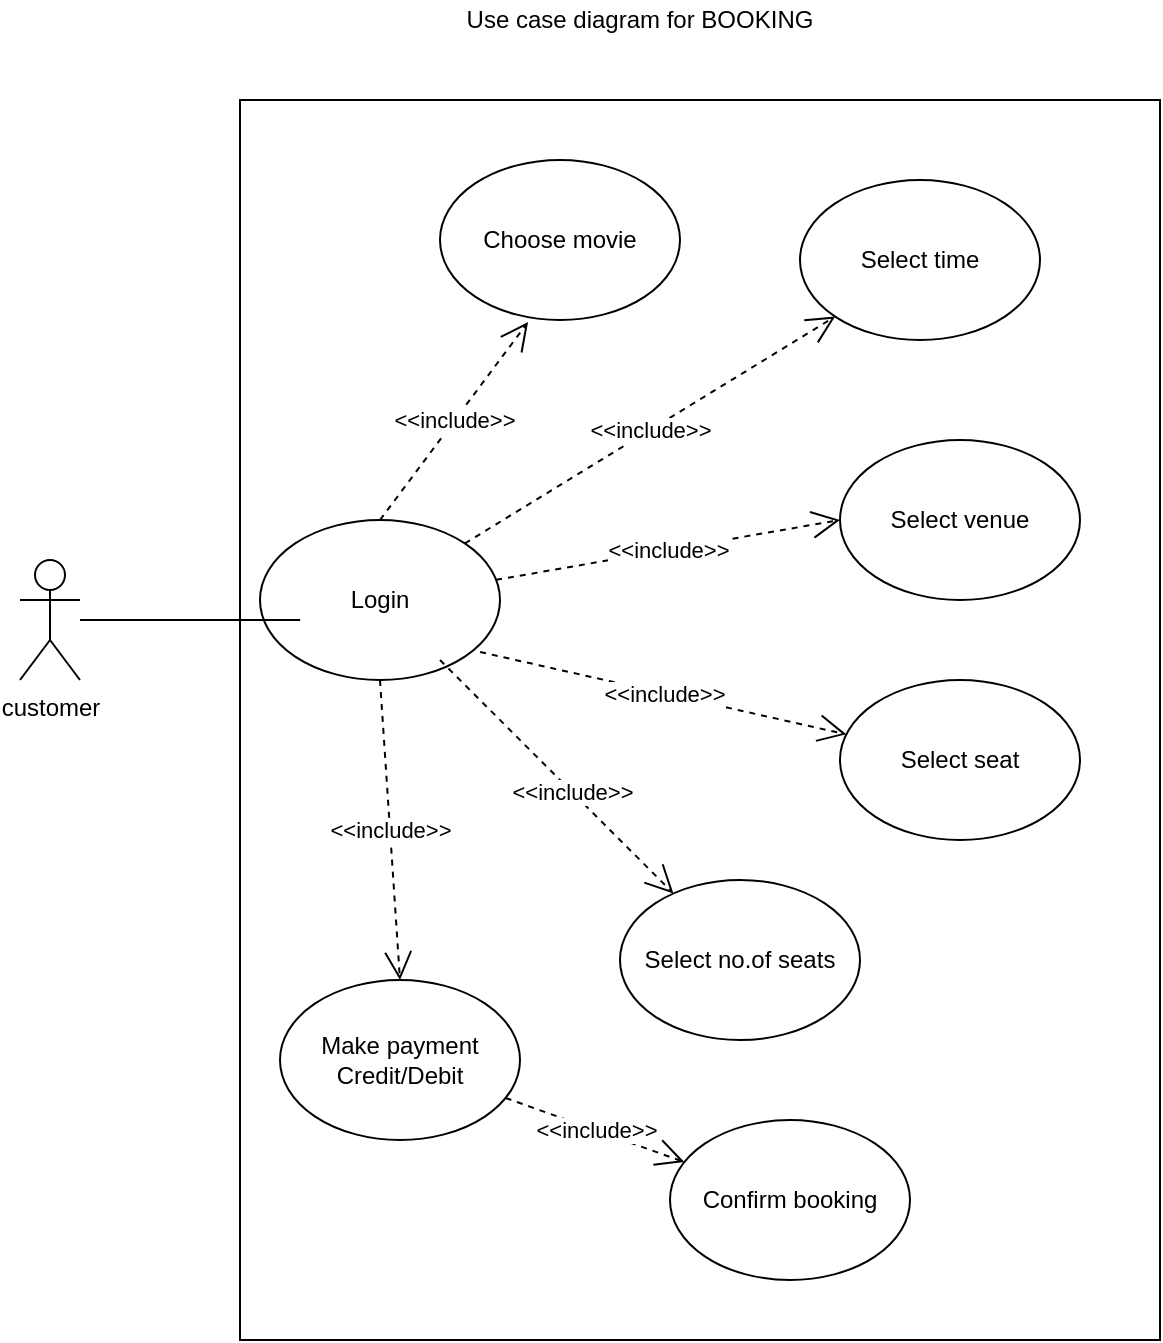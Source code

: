 <mxfile version="13.10.4" type="github">
  <diagram id="W_tcMO_nmnKDEdCtC2U9" name="Page-1">
    <mxGraphModel dx="1022" dy="664" grid="1" gridSize="10" guides="1" tooltips="1" connect="1" arrows="1" fold="1" page="1" pageScale="1" pageWidth="850" pageHeight="1100" math="0" shadow="0">
      <root>
        <mxCell id="0" />
        <mxCell id="1" parent="0" />
        <mxCell id="VaGTal5pmxAMhw_VyIJr-1" value="" style="rounded=0;whiteSpace=wrap;html=1;" vertex="1" parent="1">
          <mxGeometry x="210" y="100" width="460" height="620" as="geometry" />
        </mxCell>
        <mxCell id="VaGTal5pmxAMhw_VyIJr-2" value="customer" style="shape=umlActor;verticalLabelPosition=bottom;verticalAlign=top;html=1;outlineConnect=0;" vertex="1" parent="1">
          <mxGeometry x="100" y="330" width="30" height="60" as="geometry" />
        </mxCell>
        <mxCell id="VaGTal5pmxAMhw_VyIJr-3" value="Select no.of seats" style="ellipse;whiteSpace=wrap;html=1;" vertex="1" parent="1">
          <mxGeometry x="400" y="490" width="120" height="80" as="geometry" />
        </mxCell>
        <mxCell id="VaGTal5pmxAMhw_VyIJr-4" value="&lt;div&gt;Make payment&lt;/div&gt;&lt;div&gt;Credit/Debit&lt;br&gt;&lt;/div&gt;" style="ellipse;whiteSpace=wrap;html=1;" vertex="1" parent="1">
          <mxGeometry x="230" y="540" width="120" height="80" as="geometry" />
        </mxCell>
        <mxCell id="VaGTal5pmxAMhw_VyIJr-5" value="Select seat" style="ellipse;whiteSpace=wrap;html=1;" vertex="1" parent="1">
          <mxGeometry x="510" y="390" width="120" height="80" as="geometry" />
        </mxCell>
        <mxCell id="VaGTal5pmxAMhw_VyIJr-6" value="Select venue" style="ellipse;whiteSpace=wrap;html=1;" vertex="1" parent="1">
          <mxGeometry x="510" y="270" width="120" height="80" as="geometry" />
        </mxCell>
        <mxCell id="VaGTal5pmxAMhw_VyIJr-7" value="Select time" style="ellipse;whiteSpace=wrap;html=1;" vertex="1" parent="1">
          <mxGeometry x="490" y="140" width="120" height="80" as="geometry" />
        </mxCell>
        <mxCell id="VaGTal5pmxAMhw_VyIJr-8" value="Choose movie" style="ellipse;whiteSpace=wrap;html=1;" vertex="1" parent="1">
          <mxGeometry x="310" y="130" width="120" height="80" as="geometry" />
        </mxCell>
        <mxCell id="VaGTal5pmxAMhw_VyIJr-9" value="Login" style="ellipse;whiteSpace=wrap;html=1;" vertex="1" parent="1">
          <mxGeometry x="220" y="310" width="120" height="80" as="geometry" />
        </mxCell>
        <mxCell id="VaGTal5pmxAMhw_VyIJr-10" value="Confirm booking" style="ellipse;whiteSpace=wrap;html=1;" vertex="1" parent="1">
          <mxGeometry x="425" y="610" width="120" height="80" as="geometry" />
        </mxCell>
        <mxCell id="VaGTal5pmxAMhw_VyIJr-11" value="&amp;lt;&amp;lt;include&amp;gt;&amp;gt;" style="endArrow=open;endSize=12;dashed=1;html=1;exitX=1;exitY=0;exitDx=0;exitDy=0;entryX=0;entryY=1;entryDx=0;entryDy=0;" edge="1" parent="1" source="VaGTal5pmxAMhw_VyIJr-9" target="VaGTal5pmxAMhw_VyIJr-7">
          <mxGeometry width="160" relative="1" as="geometry">
            <mxPoint x="320" y="280" as="sourcePoint" />
            <mxPoint x="480" y="280" as="targetPoint" />
          </mxGeometry>
        </mxCell>
        <mxCell id="VaGTal5pmxAMhw_VyIJr-12" value="&amp;lt;&amp;lt;include&amp;gt;&amp;gt;" style="endArrow=open;endSize=12;dashed=1;html=1;exitX=0.5;exitY=0;exitDx=0;exitDy=0;entryX=0.367;entryY=1.013;entryDx=0;entryDy=0;entryPerimeter=0;" edge="1" parent="1" source="VaGTal5pmxAMhw_VyIJr-9" target="VaGTal5pmxAMhw_VyIJr-8">
          <mxGeometry width="160" relative="1" as="geometry">
            <mxPoint x="230" y="240" as="sourcePoint" />
            <mxPoint x="390" y="240" as="targetPoint" />
          </mxGeometry>
        </mxCell>
        <mxCell id="VaGTal5pmxAMhw_VyIJr-13" value="&amp;lt;&amp;lt;include&amp;gt;&amp;gt;" style="endArrow=open;endSize=12;dashed=1;html=1;entryX=0;entryY=0.5;entryDx=0;entryDy=0;" edge="1" parent="1" source="VaGTal5pmxAMhw_VyIJr-9" target="VaGTal5pmxAMhw_VyIJr-6">
          <mxGeometry width="160" relative="1" as="geometry">
            <mxPoint x="350" y="330" as="sourcePoint" />
            <mxPoint x="510" y="330" as="targetPoint" />
          </mxGeometry>
        </mxCell>
        <mxCell id="VaGTal5pmxAMhw_VyIJr-14" value="&amp;lt;&amp;lt;include&amp;gt;&amp;gt;" style="endArrow=open;endSize=12;dashed=1;html=1;exitX=0.917;exitY=0.825;exitDx=0;exitDy=0;exitPerimeter=0;" edge="1" parent="1" source="VaGTal5pmxAMhw_VyIJr-9" target="VaGTal5pmxAMhw_VyIJr-5">
          <mxGeometry width="160" relative="1" as="geometry">
            <mxPoint x="330" y="390" as="sourcePoint" />
            <mxPoint x="490" y="390" as="targetPoint" />
          </mxGeometry>
        </mxCell>
        <mxCell id="VaGTal5pmxAMhw_VyIJr-15" value="&amp;lt;&amp;lt;include&amp;gt;&amp;gt;" style="endArrow=open;endSize=12;dashed=1;html=1;exitX=0.75;exitY=0.875;exitDx=0;exitDy=0;exitPerimeter=0;" edge="1" parent="1" source="VaGTal5pmxAMhw_VyIJr-9" target="VaGTal5pmxAMhw_VyIJr-3">
          <mxGeometry x="0.125" width="160" relative="1" as="geometry">
            <mxPoint x="340" y="450" as="sourcePoint" />
            <mxPoint x="500" y="450" as="targetPoint" />
            <mxPoint as="offset" />
          </mxGeometry>
        </mxCell>
        <mxCell id="VaGTal5pmxAMhw_VyIJr-16" value="&amp;lt;&amp;lt;include&amp;gt;&amp;gt;" style="endArrow=open;endSize=12;dashed=1;html=1;" edge="1" parent="1" source="VaGTal5pmxAMhw_VyIJr-4" target="VaGTal5pmxAMhw_VyIJr-10">
          <mxGeometry width="160" relative="1" as="geometry">
            <mxPoint x="360" y="600" as="sourcePoint" />
            <mxPoint x="520" y="600" as="targetPoint" />
          </mxGeometry>
        </mxCell>
        <mxCell id="VaGTal5pmxAMhw_VyIJr-17" value="" style="endArrow=none;html=1;entryX=0.167;entryY=0.625;entryDx=0;entryDy=0;entryPerimeter=0;" edge="1" parent="1" target="VaGTal5pmxAMhw_VyIJr-9">
          <mxGeometry width="50" height="50" relative="1" as="geometry">
            <mxPoint x="130" y="360" as="sourcePoint" />
            <mxPoint x="180" y="310" as="targetPoint" />
          </mxGeometry>
        </mxCell>
        <mxCell id="VaGTal5pmxAMhw_VyIJr-18" value="&amp;lt;&amp;lt;include&amp;gt;&amp;gt;" style="endArrow=open;endSize=12;dashed=1;html=1;entryX=0.5;entryY=0;entryDx=0;entryDy=0;exitX=0.5;exitY=1;exitDx=0;exitDy=0;" edge="1" parent="1" source="VaGTal5pmxAMhw_VyIJr-9" target="VaGTal5pmxAMhw_VyIJr-4">
          <mxGeometry width="160" relative="1" as="geometry">
            <mxPoint x="270.002" y="450.001" as="sourcePoint" />
            <mxPoint x="359.352" y="482.066" as="targetPoint" />
          </mxGeometry>
        </mxCell>
        <mxCell id="VaGTal5pmxAMhw_VyIJr-19" value="Use case diagram for BOOKING" style="text;html=1;strokeColor=none;fillColor=none;align=center;verticalAlign=middle;whiteSpace=wrap;rounded=0;" vertex="1" parent="1">
          <mxGeometry x="300" y="50" width="220" height="20" as="geometry" />
        </mxCell>
      </root>
    </mxGraphModel>
  </diagram>
</mxfile>

